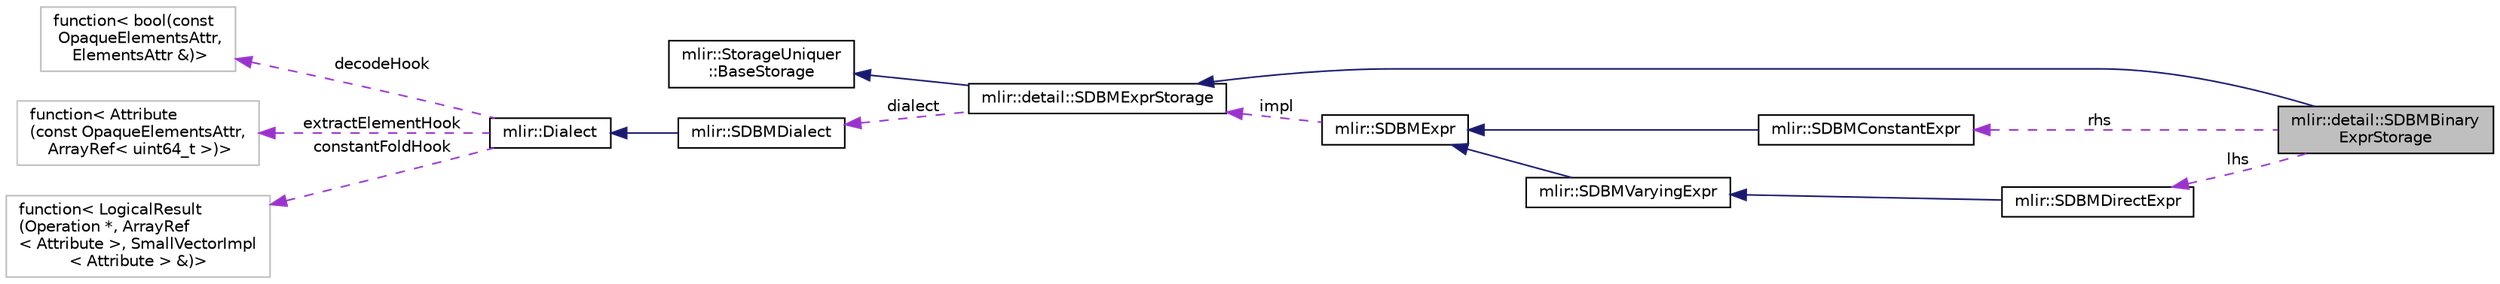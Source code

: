 digraph "mlir::detail::SDBMBinaryExprStorage"
{
  bgcolor="transparent";
  edge [fontname="Helvetica",fontsize="10",labelfontname="Helvetica",labelfontsize="10"];
  node [fontname="Helvetica",fontsize="10",shape=record];
  rankdir="LR";
  Node3 [label="mlir::detail::SDBMBinary\lExprStorage",height=0.2,width=0.4,color="black", fillcolor="grey75", style="filled", fontcolor="black"];
  Node4 -> Node3 [dir="back",color="midnightblue",fontsize="10",style="solid",fontname="Helvetica"];
  Node4 [label="mlir::detail::SDBMExprStorage",height=0.2,width=0.4,color="black",URL="$structmlir_1_1detail_1_1SDBMExprStorage.html"];
  Node5 -> Node4 [dir="back",color="midnightblue",fontsize="10",style="solid",fontname="Helvetica"];
  Node5 [label="mlir::StorageUniquer\l::BaseStorage",height=0.2,width=0.4,color="black",URL="$classmlir_1_1StorageUniquer_1_1BaseStorage.html",tooltip="This class acts as the base storage that all storage classes must derived from. "];
  Node6 -> Node4 [dir="back",color="darkorchid3",fontsize="10",style="dashed",label=" dialect" ,fontname="Helvetica"];
  Node6 [label="mlir::SDBMDialect",height=0.2,width=0.4,color="black",URL="$classmlir_1_1SDBMDialect.html"];
  Node7 -> Node6 [dir="back",color="midnightblue",fontsize="10",style="solid",fontname="Helvetica"];
  Node7 [label="mlir::Dialect",height=0.2,width=0.4,color="black",URL="$classmlir_1_1Dialect.html",tooltip="Dialects are groups of MLIR operations and behavior associated with the entire group. "];
  Node8 -> Node7 [dir="back",color="darkorchid3",fontsize="10",style="dashed",label=" decodeHook" ,fontname="Helvetica"];
  Node8 [label="function\< bool(const\l OpaqueElementsAttr,\l ElementsAttr &)\>",height=0.2,width=0.4,color="grey75"];
  Node9 -> Node7 [dir="back",color="darkorchid3",fontsize="10",style="dashed",label=" extractElementHook" ,fontname="Helvetica"];
  Node9 [label="function\< Attribute\l(const OpaqueElementsAttr,\l ArrayRef\< uint64_t \>)\>",height=0.2,width=0.4,color="grey75"];
  Node10 -> Node7 [dir="back",color="darkorchid3",fontsize="10",style="dashed",label=" constantFoldHook" ,fontname="Helvetica"];
  Node10 [label="function\< LogicalResult\l(Operation *, ArrayRef\l\< Attribute \>, SmallVectorImpl\l\< Attribute \> &)\>",height=0.2,width=0.4,color="grey75"];
  Node11 -> Node3 [dir="back",color="darkorchid3",fontsize="10",style="dashed",label=" rhs" ,fontname="Helvetica"];
  Node11 [label="mlir::SDBMConstantExpr",height=0.2,width=0.4,color="black",URL="$classmlir_1_1SDBMConstantExpr.html",tooltip="SDBM constant expression, wraps a 64-bit integer. "];
  Node12 -> Node11 [dir="back",color="midnightblue",fontsize="10",style="solid",fontname="Helvetica"];
  Node12 [label="mlir::SDBMExpr",height=0.2,width=0.4,color="black",URL="$classmlir_1_1SDBMExpr.html",tooltip="Striped Difference-Bounded Matrix (SDBM) expression is a base left-hand side expression for the SDBM ..."];
  Node4 -> Node12 [dir="back",color="darkorchid3",fontsize="10",style="dashed",label=" impl" ,fontname="Helvetica"];
  Node13 -> Node3 [dir="back",color="darkorchid3",fontsize="10",style="dashed",label=" lhs" ,fontname="Helvetica"];
  Node13 [label="mlir::SDBMDirectExpr",height=0.2,width=0.4,color="black",URL="$classmlir_1_1SDBMDirectExpr.html",tooltip="SDBM direct expression includes exactly one variable (symbol or dimension), which is not negated in t..."];
  Node14 -> Node13 [dir="back",color="midnightblue",fontsize="10",style="solid",fontname="Helvetica"];
  Node14 [label="mlir::SDBMVaryingExpr",height=0.2,width=0.4,color="black",URL="$classmlir_1_1SDBMVaryingExpr.html",tooltip="SDBM varying expression can be one of: "];
  Node12 -> Node14 [dir="back",color="midnightblue",fontsize="10",style="solid",fontname="Helvetica"];
}
